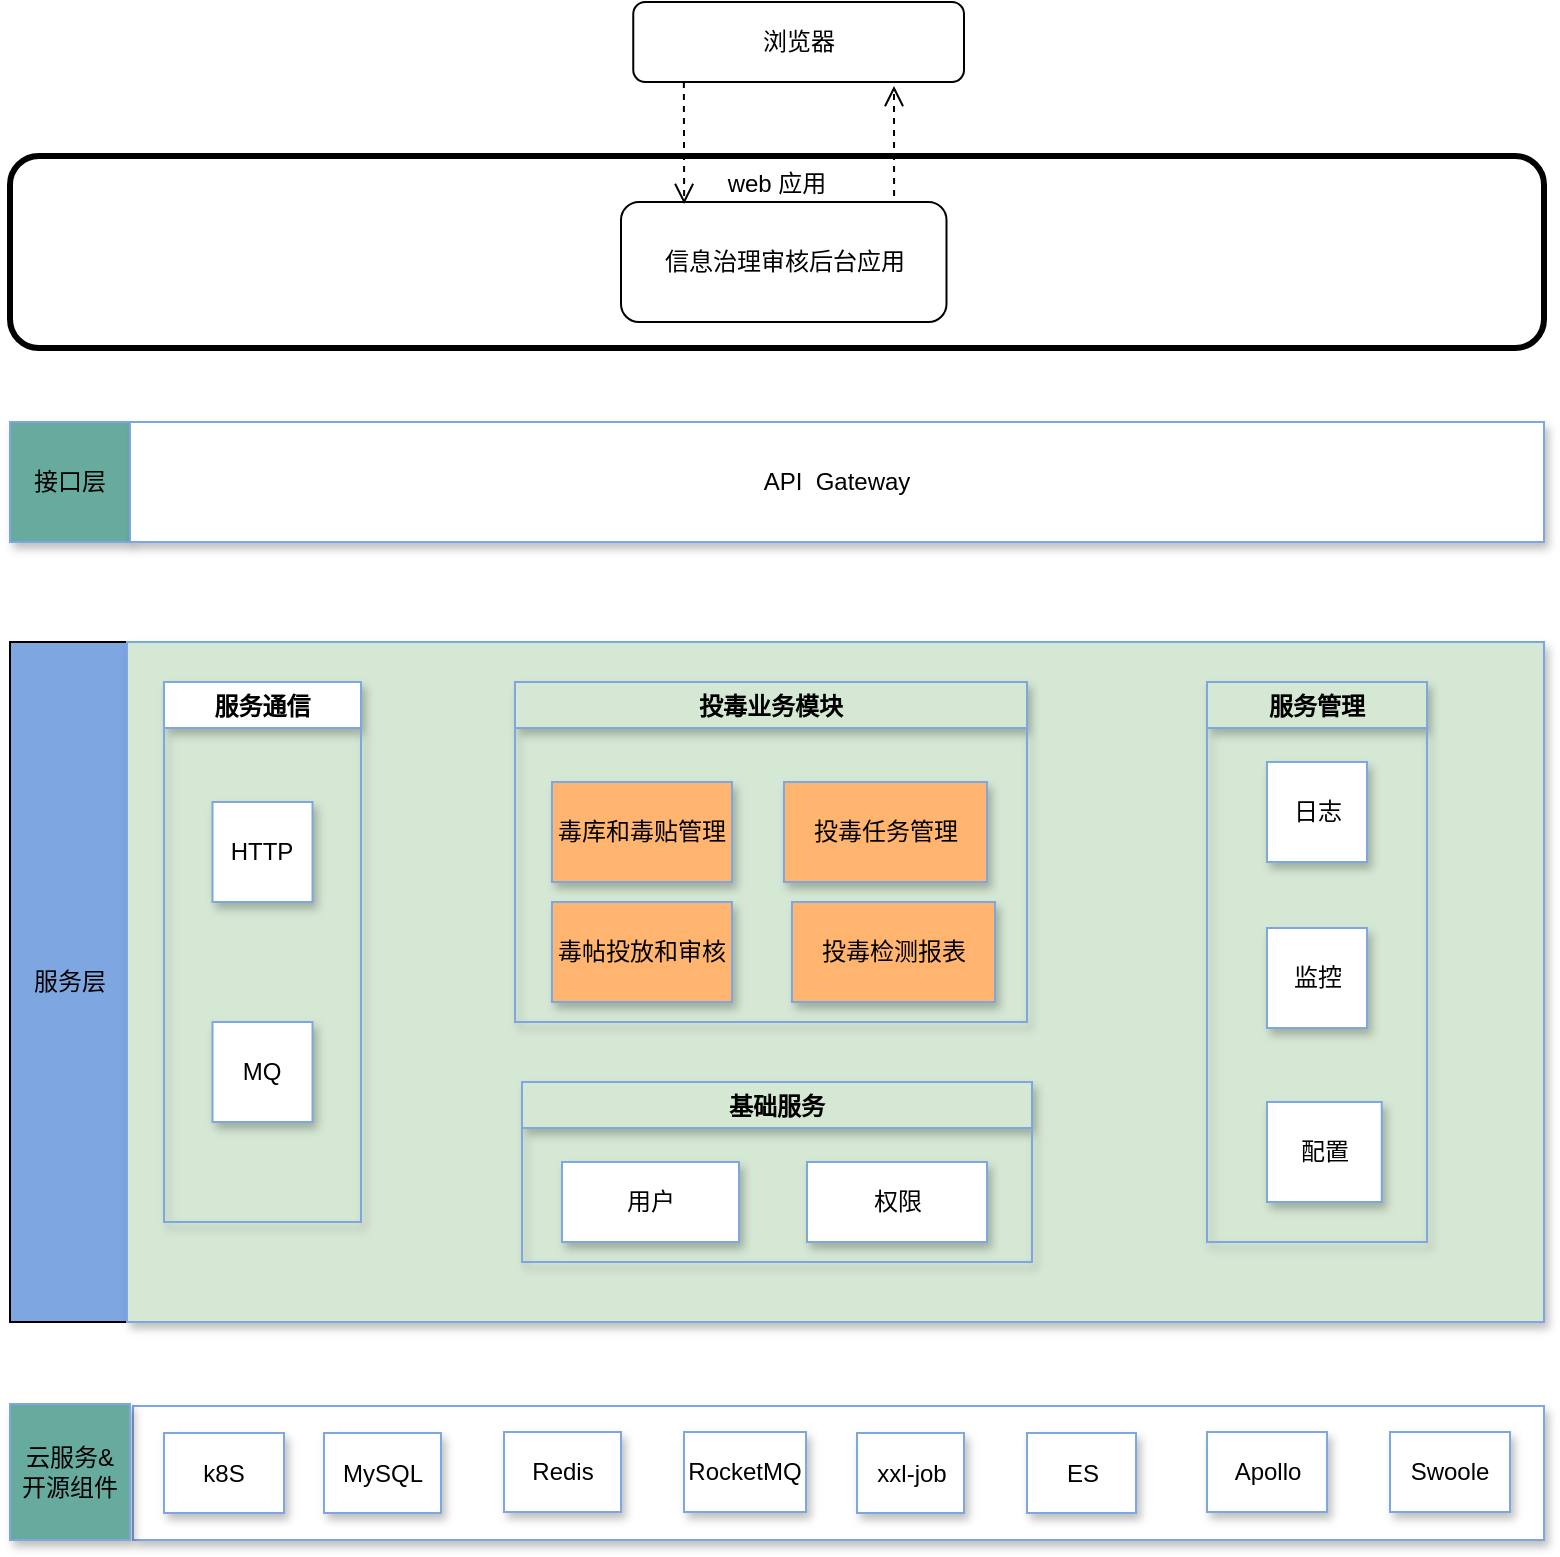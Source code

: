 <mxfile version="14.9.3" type="github">
  <diagram id="omLFc5sGYkyfM3ujmWV9" name="Page-1">
    <mxGraphModel dx="1666" dy="771" grid="1" gridSize="10" guides="1" tooltips="1" connect="1" arrows="1" fold="1" page="1" pageScale="1" pageWidth="827" pageHeight="1169" math="0" shadow="0">
      <root>
        <mxCell id="0" />
        <mxCell id="1" parent="0" />
        <mxCell id="d89dFgqlmSs9-8Sr7gr5-21" value="浏览器" style="rounded=1;whiteSpace=wrap;html=1;" vertex="1" parent="1">
          <mxGeometry x="374.63" y="400" width="165.37" height="40" as="geometry" />
        </mxCell>
        <mxCell id="d89dFgqlmSs9-8Sr7gr5-22" value="web&amp;nbsp;应用" style="shape=ext;rounded=1;html=1;whiteSpace=wrap;strokeWidth=3;align=center;verticalAlign=top;fillColor=#FFFFFF;" vertex="1" parent="1">
          <mxGeometry x="63" y="477" width="767" height="96" as="geometry" />
        </mxCell>
        <mxCell id="d89dFgqlmSs9-8Sr7gr5-23" value="信息治理审核后台应用" style="rounded=1;whiteSpace=wrap;html=1;" vertex="1" parent="1">
          <mxGeometry x="368.5" y="500" width="162.75" height="60" as="geometry" />
        </mxCell>
        <mxCell id="d89dFgqlmSs9-8Sr7gr5-25" value="" style="endArrow=none;html=1;" edge="1" parent="1">
          <mxGeometry width="50" height="50" relative="1" as="geometry">
            <mxPoint x="440" y="730" as="sourcePoint" />
            <mxPoint x="440" y="730" as="targetPoint" />
          </mxGeometry>
        </mxCell>
        <mxCell id="d89dFgqlmSs9-8Sr7gr5-54" value="服务层" style="rounded=0;whiteSpace=wrap;html=1;direction=south;fillColor=#7EA6E0;" vertex="1" parent="1">
          <mxGeometry x="63" y="720" width="60" height="340" as="geometry" />
        </mxCell>
        <mxCell id="d89dFgqlmSs9-8Sr7gr5-57" value="" style="rounded=0;whiteSpace=wrap;html=1;shadow=1;strokeColor=#7EA6E0;fillColor=#D5E8D4;direction=south;" vertex="1" parent="1">
          <mxGeometry x="121.5" y="720" width="708.5" height="340" as="geometry" />
        </mxCell>
        <mxCell id="d89dFgqlmSs9-8Sr7gr5-61" value="服务通信" style="swimlane;shadow=1;strokeColor=#7EA6E0;fillColor=#FFFFFF;" vertex="1" parent="1">
          <mxGeometry x="140" y="740" width="98.5" height="270" as="geometry" />
        </mxCell>
        <mxCell id="d89dFgqlmSs9-8Sr7gr5-60" value="HTTP" style="rounded=0;whiteSpace=wrap;html=1;shadow=1;strokeColor=#7EA6E0;fillColor=#FFFFFF;" vertex="1" parent="d89dFgqlmSs9-8Sr7gr5-61">
          <mxGeometry x="24.25" y="60" width="50" height="50" as="geometry" />
        </mxCell>
        <mxCell id="d89dFgqlmSs9-8Sr7gr5-59" value="MQ" style="rounded=0;whiteSpace=wrap;html=1;shadow=1;strokeColor=#7EA6E0;fillColor=#FFFFFF;" vertex="1" parent="d89dFgqlmSs9-8Sr7gr5-61">
          <mxGeometry x="24.25" y="170" width="50" height="50" as="geometry" />
        </mxCell>
        <mxCell id="d89dFgqlmSs9-8Sr7gr5-62" value="投毒业务模块" style="swimlane;shadow=1;strokeColor=#7EA6E0;fillColor=#D5E8D4;" vertex="1" parent="1">
          <mxGeometry x="315.5" y="740" width="256" height="170" as="geometry" />
        </mxCell>
        <mxCell id="d89dFgqlmSs9-8Sr7gr5-69" value="毒库和毒贴管理" style="rounded=0;whiteSpace=wrap;html=1;shadow=1;strokeColor=#7EA6E0;fillColor=#FFB570;" vertex="1" parent="d89dFgqlmSs9-8Sr7gr5-62">
          <mxGeometry x="18.5" y="50" width="90" height="50" as="geometry" />
        </mxCell>
        <mxCell id="d89dFgqlmSs9-8Sr7gr5-72" value="&lt;div&gt;投毒检测报表&lt;/div&gt;" style="rounded=0;whiteSpace=wrap;html=1;shadow=1;strokeColor=#7EA6E0;fillColor=#FFB570;" vertex="1" parent="d89dFgqlmSs9-8Sr7gr5-62">
          <mxGeometry x="138.5" y="110" width="101.5" height="50" as="geometry" />
        </mxCell>
        <mxCell id="d89dFgqlmSs9-8Sr7gr5-71" value="&lt;div&gt;&lt;br&gt;&lt;/div&gt;&lt;div&gt;毒帖投放和审核&lt;/div&gt;&lt;div&gt;&lt;br&gt;&lt;/div&gt;" style="rounded=0;whiteSpace=wrap;html=1;shadow=1;strokeColor=#7EA6E0;fillColor=#FFB570;" vertex="1" parent="d89dFgqlmSs9-8Sr7gr5-62">
          <mxGeometry x="18.5" y="110" width="90" height="50" as="geometry" />
        </mxCell>
        <mxCell id="d89dFgqlmSs9-8Sr7gr5-64" value="服务管理" style="swimlane;shadow=1;strokeColor=#7EA6E0;fillColor=#D5E8D4;" vertex="1" parent="1">
          <mxGeometry x="661.5" y="740" width="110.01" height="280" as="geometry" />
        </mxCell>
        <mxCell id="d89dFgqlmSs9-8Sr7gr5-76" value="监控" style="rounded=0;whiteSpace=wrap;html=1;shadow=1;strokeColor=#7EA6E0;fillColor=#FFFFFF;" vertex="1" parent="d89dFgqlmSs9-8Sr7gr5-64">
          <mxGeometry x="30" y="123" width="50" height="50" as="geometry" />
        </mxCell>
        <mxCell id="d89dFgqlmSs9-8Sr7gr5-75" value="日志" style="rounded=0;whiteSpace=wrap;html=1;shadow=1;strokeColor=#7EA6E0;fillColor=#FFFFFF;" vertex="1" parent="d89dFgqlmSs9-8Sr7gr5-64">
          <mxGeometry x="30" y="40" width="50" height="50" as="geometry" />
        </mxCell>
        <mxCell id="d89dFgqlmSs9-8Sr7gr5-77" value="配置" style="rounded=0;whiteSpace=wrap;html=1;shadow=1;strokeColor=#7EA6E0;fillColor=#FFFFFF;" vertex="1" parent="d89dFgqlmSs9-8Sr7gr5-64">
          <mxGeometry x="30.0" y="210" width="57.37" height="50" as="geometry" />
        </mxCell>
        <mxCell id="d89dFgqlmSs9-8Sr7gr5-67" value="基础服务" style="swimlane;shadow=1;strokeColor=#7EA6E0;fillColor=#D5E8D4;" vertex="1" parent="1">
          <mxGeometry x="319" y="940" width="255" height="90" as="geometry" />
        </mxCell>
        <mxCell id="d89dFgqlmSs9-8Sr7gr5-68" value="用户" style="rounded=0;whiteSpace=wrap;html=1;shadow=1;strokeColor=#7EA6E0;fillColor=#FFFFFF;" vertex="1" parent="d89dFgqlmSs9-8Sr7gr5-67">
          <mxGeometry x="20" y="40" width="88.5" height="40" as="geometry" />
        </mxCell>
        <mxCell id="d89dFgqlmSs9-8Sr7gr5-73" value="权限" style="rounded=0;whiteSpace=wrap;html=1;shadow=1;strokeColor=#7EA6E0;fillColor=#FFFFFF;" vertex="1" parent="d89dFgqlmSs9-8Sr7gr5-67">
          <mxGeometry x="142.5" y="40" width="90" height="40" as="geometry" />
        </mxCell>
        <mxCell id="d89dFgqlmSs9-8Sr7gr5-70" value="&lt;div&gt;&lt;br&gt;&lt;/div&gt;&lt;div&gt;投毒任务管理&lt;/div&gt;&lt;div&gt;&lt;br&gt;&lt;/div&gt;" style="rounded=0;whiteSpace=wrap;html=1;shadow=1;strokeColor=#7EA6E0;fillColor=#FFB570;align=center;" vertex="1" parent="1">
          <mxGeometry x="450" y="790" width="101.5" height="50" as="geometry" />
        </mxCell>
        <mxCell id="d89dFgqlmSs9-8Sr7gr5-85" value="接口层" style="rounded=0;whiteSpace=wrap;html=1;shadow=1;strokeColor=#7EA6E0;fillColor=#67AB9F;direction=south;" vertex="1" parent="1">
          <mxGeometry x="63" y="610" width="60" height="60" as="geometry" />
        </mxCell>
        <mxCell id="d89dFgqlmSs9-8Sr7gr5-86" value="API&amp;nbsp; Gateway" style="rounded=0;whiteSpace=wrap;html=1;shadow=1;strokeColor=#7EA6E0;fillColor=#FFFFFF;" vertex="1" parent="1">
          <mxGeometry x="123" y="610" width="707" height="60" as="geometry" />
        </mxCell>
        <mxCell id="d89dFgqlmSs9-8Sr7gr5-95" value="" style="rounded=0;whiteSpace=wrap;html=1;shadow=1;strokeColor=#7EA6E0;fillColor=#FFFFFF;" vertex="1" parent="1">
          <mxGeometry x="124.5" y="1102" width="705.5" height="67" as="geometry" />
        </mxCell>
        <mxCell id="d89dFgqlmSs9-8Sr7gr5-96" value="云服务&amp;amp;&lt;br&gt;开源组件" style="rounded=0;whiteSpace=wrap;html=1;shadow=1;strokeColor=#7EA6E0;fillColor=#67AB9F;direction=south;" vertex="1" parent="1">
          <mxGeometry x="63" y="1101" width="60" height="68" as="geometry" />
        </mxCell>
        <mxCell id="d89dFgqlmSs9-8Sr7gr5-98" value="k8S" style="rounded=0;whiteSpace=wrap;html=1;shadow=1;strokeColor=#7EA6E0;fillColor=#FFFFFF;" vertex="1" parent="1">
          <mxGeometry x="140" y="1115.5" width="60" height="40" as="geometry" />
        </mxCell>
        <mxCell id="d89dFgqlmSs9-8Sr7gr5-101" value="MySQL" style="rounded=0;whiteSpace=wrap;html=1;shadow=1;strokeColor=#7EA6E0;fillColor=#FFFFFF;" vertex="1" parent="1">
          <mxGeometry x="220" y="1115.5" width="58.5" height="40" as="geometry" />
        </mxCell>
        <mxCell id="d89dFgqlmSs9-8Sr7gr5-106" value="Redis" style="rounded=0;whiteSpace=wrap;html=1;shadow=1;strokeColor=#7EA6E0;fillColor=#FFFFFF;" vertex="1" parent="1">
          <mxGeometry x="310" y="1115" width="58.5" height="40" as="geometry" />
        </mxCell>
        <mxCell id="d89dFgqlmSs9-8Sr7gr5-107" value="RocketMQ" style="rounded=0;whiteSpace=wrap;html=1;shadow=1;strokeColor=#7EA6E0;fillColor=#FFFFFF;" vertex="1" parent="1">
          <mxGeometry x="400" y="1115" width="61" height="40" as="geometry" />
        </mxCell>
        <mxCell id="d89dFgqlmSs9-8Sr7gr5-108" value="xxl-job" style="rounded=0;whiteSpace=wrap;html=1;shadow=1;strokeColor=#7EA6E0;fillColor=#FFFFFF;" vertex="1" parent="1">
          <mxGeometry x="486.5" y="1115.5" width="53.5" height="40" as="geometry" />
        </mxCell>
        <mxCell id="d89dFgqlmSs9-8Sr7gr5-109" value="ES" style="rounded=0;whiteSpace=wrap;html=1;shadow=1;strokeColor=#7EA6E0;fillColor=#FFFFFF;" vertex="1" parent="1">
          <mxGeometry x="571.5" y="1115.5" width="54.5" height="40" as="geometry" />
        </mxCell>
        <mxCell id="d89dFgqlmSs9-8Sr7gr5-110" value="Apollo" style="rounded=0;whiteSpace=wrap;html=1;shadow=1;strokeColor=#7EA6E0;fillColor=#FFFFFF;" vertex="1" parent="1">
          <mxGeometry x="661.5" y="1115" width="60" height="40" as="geometry" />
        </mxCell>
        <mxCell id="d89dFgqlmSs9-8Sr7gr5-111" value="Swoole" style="rounded=0;whiteSpace=wrap;html=1;shadow=1;strokeColor=#7EA6E0;fillColor=#FFFFFF;" vertex="1" parent="1">
          <mxGeometry x="753" y="1115" width="60" height="40" as="geometry" />
        </mxCell>
        <mxCell id="d89dFgqlmSs9-8Sr7gr5-116" value="" style="html=1;verticalAlign=bottom;endArrow=open;dashed=1;endSize=8;exitX=0.839;exitY=-0.05;exitDx=0;exitDy=0;exitPerimeter=0;" edge="1" parent="1" source="d89dFgqlmSs9-8Sr7gr5-23">
          <mxGeometry relative="1" as="geometry">
            <mxPoint x="450" y="600" as="sourcePoint" />
            <mxPoint x="505" y="442" as="targetPoint" />
          </mxGeometry>
        </mxCell>
        <mxCell id="d89dFgqlmSs9-8Sr7gr5-117" value="" style="html=1;verticalAlign=bottom;endArrow=open;dashed=1;endSize=8;exitX=0.153;exitY=1;exitDx=0;exitDy=0;exitPerimeter=0;entryX=0.194;entryY=0.017;entryDx=0;entryDy=0;entryPerimeter=0;" edge="1" parent="1" source="d89dFgqlmSs9-8Sr7gr5-21" target="d89dFgqlmSs9-8Sr7gr5-23">
          <mxGeometry relative="1" as="geometry">
            <mxPoint x="450" y="600" as="sourcePoint" />
            <mxPoint x="370" y="600" as="targetPoint" />
          </mxGeometry>
        </mxCell>
      </root>
    </mxGraphModel>
  </diagram>
</mxfile>
